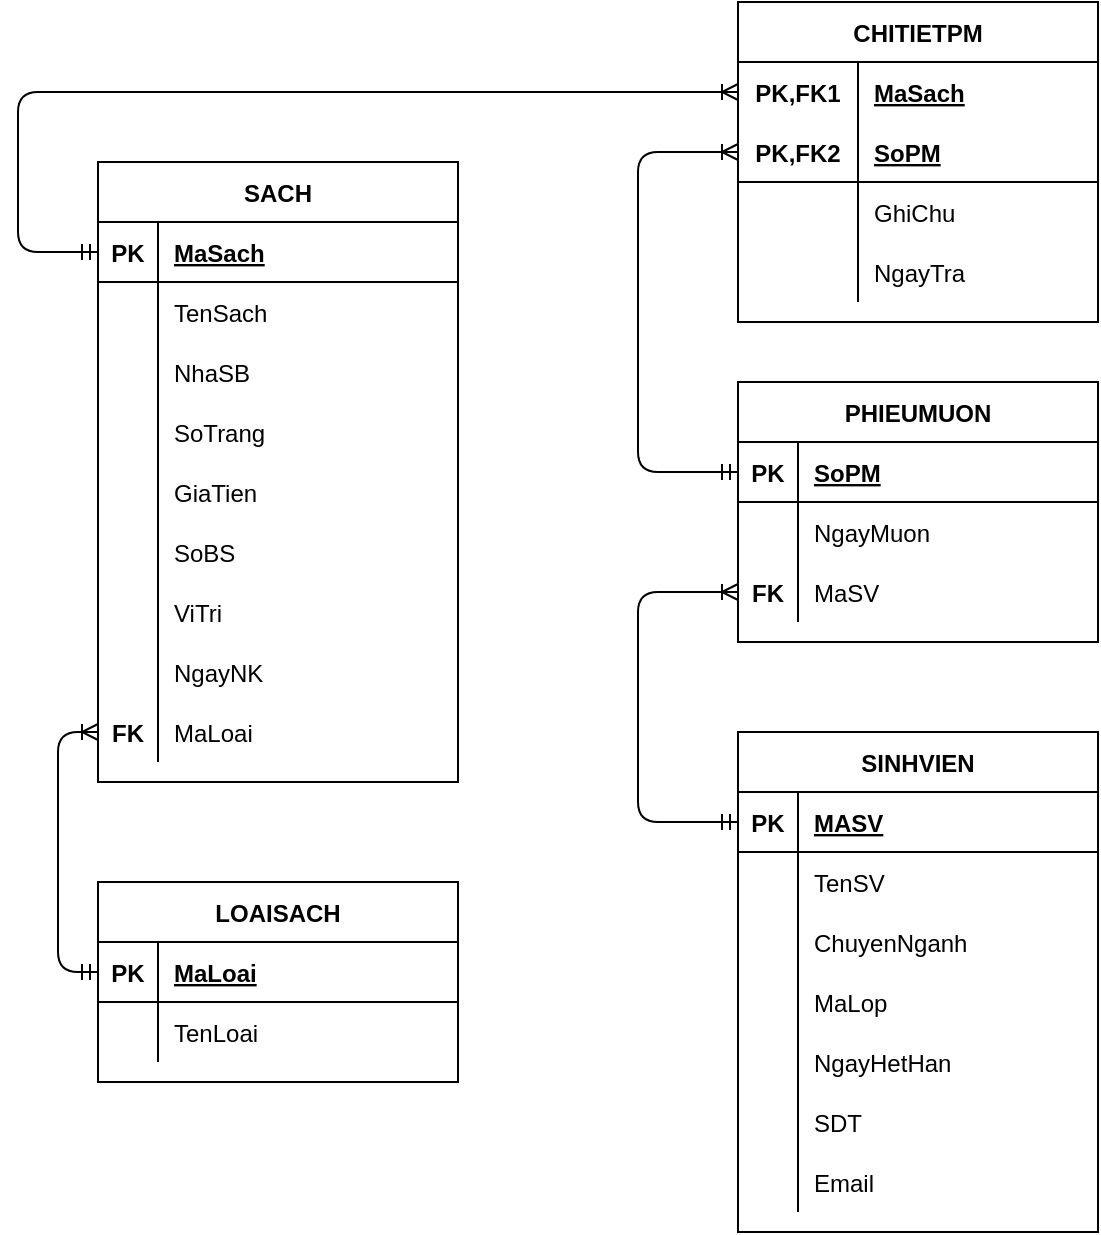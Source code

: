 <mxfile version="13.9.9" type="device"><diagram id="7-0WfNHjq7XBX1_NwV8t" name="Page-1"><mxGraphModel dx="1086" dy="807" grid="1" gridSize="10" guides="1" tooltips="1" connect="1" arrows="1" fold="1" page="1" pageScale="1" pageWidth="850" pageHeight="1100" math="0" shadow="0"><root><mxCell id="0"/><mxCell id="1" parent="0"/><mxCell id="T2LfAvXWF-2Y8ufBFMM8-138" value="SACH" style="shape=table;startSize=30;container=1;collapsible=1;childLayout=tableLayout;fixedRows=1;rowLines=0;fontStyle=1;align=center;resizeLast=1;" parent="1" vertex="1"><mxGeometry x="150" y="130" width="180" height="310" as="geometry"/></mxCell><mxCell id="T2LfAvXWF-2Y8ufBFMM8-250" value="" style="shape=partialRectangle;collapsible=0;dropTarget=0;pointerEvents=0;fillColor=none;top=0;left=0;bottom=1;right=0;points=[[0,0.5],[1,0.5]];portConstraint=eastwest;" parent="T2LfAvXWF-2Y8ufBFMM8-138" vertex="1"><mxGeometry y="30" width="180" height="30" as="geometry"/></mxCell><mxCell id="T2LfAvXWF-2Y8ufBFMM8-251" value="PK" style="shape=partialRectangle;connectable=0;fillColor=none;top=0;left=0;bottom=0;right=0;fontStyle=1;overflow=hidden;" parent="T2LfAvXWF-2Y8ufBFMM8-250" vertex="1"><mxGeometry width="30" height="30" as="geometry"/></mxCell><mxCell id="T2LfAvXWF-2Y8ufBFMM8-252" value="MaSach" style="shape=partialRectangle;connectable=0;fillColor=none;top=0;left=0;bottom=0;right=0;align=left;spacingLeft=6;fontStyle=5;overflow=hidden;" parent="T2LfAvXWF-2Y8ufBFMM8-250" vertex="1"><mxGeometry x="30" width="150" height="30" as="geometry"/></mxCell><mxCell id="T2LfAvXWF-2Y8ufBFMM8-142" value="" style="shape=partialRectangle;collapsible=0;dropTarget=0;pointerEvents=0;fillColor=none;top=0;left=0;bottom=0;right=0;points=[[0,0.5],[1,0.5]];portConstraint=eastwest;" parent="T2LfAvXWF-2Y8ufBFMM8-138" vertex="1"><mxGeometry y="60" width="180" height="30" as="geometry"/></mxCell><mxCell id="T2LfAvXWF-2Y8ufBFMM8-143" value="" style="shape=partialRectangle;connectable=0;fillColor=none;top=0;left=0;bottom=0;right=0;editable=1;overflow=hidden;" parent="T2LfAvXWF-2Y8ufBFMM8-142" vertex="1"><mxGeometry width="30" height="30" as="geometry"/></mxCell><mxCell id="T2LfAvXWF-2Y8ufBFMM8-144" value="TenSach" style="shape=partialRectangle;connectable=0;fillColor=none;top=0;left=0;bottom=0;right=0;align=left;spacingLeft=6;overflow=hidden;" parent="T2LfAvXWF-2Y8ufBFMM8-142" vertex="1"><mxGeometry x="30" width="150" height="30" as="geometry"/></mxCell><mxCell id="T2LfAvXWF-2Y8ufBFMM8-145" value="" style="shape=partialRectangle;collapsible=0;dropTarget=0;pointerEvents=0;fillColor=none;top=0;left=0;bottom=0;right=0;points=[[0,0.5],[1,0.5]];portConstraint=eastwest;" parent="T2LfAvXWF-2Y8ufBFMM8-138" vertex="1"><mxGeometry y="90" width="180" height="30" as="geometry"/></mxCell><mxCell id="T2LfAvXWF-2Y8ufBFMM8-146" value="" style="shape=partialRectangle;connectable=0;fillColor=none;top=0;left=0;bottom=0;right=0;editable=1;overflow=hidden;" parent="T2LfAvXWF-2Y8ufBFMM8-145" vertex="1"><mxGeometry width="30" height="30" as="geometry"/></mxCell><mxCell id="T2LfAvXWF-2Y8ufBFMM8-147" value="NhaSB" style="shape=partialRectangle;connectable=0;fillColor=none;top=0;left=0;bottom=0;right=0;align=left;spacingLeft=6;overflow=hidden;" parent="T2LfAvXWF-2Y8ufBFMM8-145" vertex="1"><mxGeometry x="30" width="150" height="30" as="geometry"/></mxCell><mxCell id="T2LfAvXWF-2Y8ufBFMM8-148" value="" style="shape=partialRectangle;collapsible=0;dropTarget=0;pointerEvents=0;fillColor=none;top=0;left=0;bottom=0;right=0;points=[[0,0.5],[1,0.5]];portConstraint=eastwest;" parent="T2LfAvXWF-2Y8ufBFMM8-138" vertex="1"><mxGeometry y="120" width="180" height="30" as="geometry"/></mxCell><mxCell id="T2LfAvXWF-2Y8ufBFMM8-149" value="" style="shape=partialRectangle;connectable=0;fillColor=none;top=0;left=0;bottom=0;right=0;editable=1;overflow=hidden;" parent="T2LfAvXWF-2Y8ufBFMM8-148" vertex="1"><mxGeometry width="30" height="30" as="geometry"/></mxCell><mxCell id="T2LfAvXWF-2Y8ufBFMM8-150" value="SoTrang" style="shape=partialRectangle;connectable=0;fillColor=none;top=0;left=0;bottom=0;right=0;align=left;spacingLeft=6;overflow=hidden;" parent="T2LfAvXWF-2Y8ufBFMM8-148" vertex="1"><mxGeometry x="30" width="150" height="30" as="geometry"/></mxCell><mxCell id="T2LfAvXWF-2Y8ufBFMM8-203" value="" style="shape=partialRectangle;collapsible=0;dropTarget=0;pointerEvents=0;fillColor=none;top=0;left=0;bottom=0;right=0;points=[[0,0.5],[1,0.5]];portConstraint=eastwest;" parent="T2LfAvXWF-2Y8ufBFMM8-138" vertex="1"><mxGeometry y="150" width="180" height="30" as="geometry"/></mxCell><mxCell id="T2LfAvXWF-2Y8ufBFMM8-204" value="" style="shape=partialRectangle;connectable=0;fillColor=none;top=0;left=0;bottom=0;right=0;editable=1;overflow=hidden;" parent="T2LfAvXWF-2Y8ufBFMM8-203" vertex="1"><mxGeometry width="30" height="30" as="geometry"/></mxCell><mxCell id="T2LfAvXWF-2Y8ufBFMM8-205" value="GiaTien" style="shape=partialRectangle;connectable=0;fillColor=none;top=0;left=0;bottom=0;right=0;align=left;spacingLeft=6;overflow=hidden;" parent="T2LfAvXWF-2Y8ufBFMM8-203" vertex="1"><mxGeometry x="30" width="150" height="30" as="geometry"/></mxCell><mxCell id="T2LfAvXWF-2Y8ufBFMM8-206" value="" style="shape=partialRectangle;collapsible=0;dropTarget=0;pointerEvents=0;fillColor=none;top=0;left=0;bottom=0;right=0;points=[[0,0.5],[1,0.5]];portConstraint=eastwest;" parent="T2LfAvXWF-2Y8ufBFMM8-138" vertex="1"><mxGeometry y="180" width="180" height="30" as="geometry"/></mxCell><mxCell id="T2LfAvXWF-2Y8ufBFMM8-207" value="" style="shape=partialRectangle;connectable=0;fillColor=none;top=0;left=0;bottom=0;right=0;editable=1;overflow=hidden;" parent="T2LfAvXWF-2Y8ufBFMM8-206" vertex="1"><mxGeometry width="30" height="30" as="geometry"/></mxCell><mxCell id="T2LfAvXWF-2Y8ufBFMM8-208" value="SoBS" style="shape=partialRectangle;connectable=0;fillColor=none;top=0;left=0;bottom=0;right=0;align=left;spacingLeft=6;overflow=hidden;" parent="T2LfAvXWF-2Y8ufBFMM8-206" vertex="1"><mxGeometry x="30" width="150" height="30" as="geometry"/></mxCell><mxCell id="T2LfAvXWF-2Y8ufBFMM8-209" value="" style="shape=partialRectangle;collapsible=0;dropTarget=0;pointerEvents=0;fillColor=none;top=0;left=0;bottom=0;right=0;points=[[0,0.5],[1,0.5]];portConstraint=eastwest;" parent="T2LfAvXWF-2Y8ufBFMM8-138" vertex="1"><mxGeometry y="210" width="180" height="30" as="geometry"/></mxCell><mxCell id="T2LfAvXWF-2Y8ufBFMM8-210" value="" style="shape=partialRectangle;connectable=0;fillColor=none;top=0;left=0;bottom=0;right=0;editable=1;overflow=hidden;" parent="T2LfAvXWF-2Y8ufBFMM8-209" vertex="1"><mxGeometry width="30" height="30" as="geometry"/></mxCell><mxCell id="T2LfAvXWF-2Y8ufBFMM8-211" value="ViTri" style="shape=partialRectangle;connectable=0;fillColor=none;top=0;left=0;bottom=0;right=0;align=left;spacingLeft=6;overflow=hidden;" parent="T2LfAvXWF-2Y8ufBFMM8-209" vertex="1"><mxGeometry x="30" width="150" height="30" as="geometry"/></mxCell><mxCell id="T2LfAvXWF-2Y8ufBFMM8-212" value="" style="shape=partialRectangle;collapsible=0;dropTarget=0;pointerEvents=0;fillColor=none;top=0;left=0;bottom=0;right=0;points=[[0,0.5],[1,0.5]];portConstraint=eastwest;" parent="T2LfAvXWF-2Y8ufBFMM8-138" vertex="1"><mxGeometry y="240" width="180" height="30" as="geometry"/></mxCell><mxCell id="T2LfAvXWF-2Y8ufBFMM8-213" value="" style="shape=partialRectangle;connectable=0;fillColor=none;top=0;left=0;bottom=0;right=0;editable=1;overflow=hidden;" parent="T2LfAvXWF-2Y8ufBFMM8-212" vertex="1"><mxGeometry width="30" height="30" as="geometry"/></mxCell><mxCell id="T2LfAvXWF-2Y8ufBFMM8-214" value="NgayNK" style="shape=partialRectangle;connectable=0;fillColor=none;top=0;left=0;bottom=0;right=0;align=left;spacingLeft=6;overflow=hidden;" parent="T2LfAvXWF-2Y8ufBFMM8-212" vertex="1"><mxGeometry x="30" width="150" height="30" as="geometry"/></mxCell><mxCell id="T2LfAvXWF-2Y8ufBFMM8-215" value="" style="shape=partialRectangle;collapsible=0;dropTarget=0;pointerEvents=0;fillColor=none;top=0;left=0;bottom=0;right=0;points=[[0,0.5],[1,0.5]];portConstraint=eastwest;" parent="T2LfAvXWF-2Y8ufBFMM8-138" vertex="1"><mxGeometry y="270" width="180" height="30" as="geometry"/></mxCell><mxCell id="T2LfAvXWF-2Y8ufBFMM8-216" value="FK" style="shape=partialRectangle;connectable=0;fillColor=none;top=0;left=0;bottom=0;right=0;editable=1;overflow=hidden;fontStyle=1" parent="T2LfAvXWF-2Y8ufBFMM8-215" vertex="1"><mxGeometry width="30" height="30" as="geometry"/></mxCell><mxCell id="T2LfAvXWF-2Y8ufBFMM8-217" value="MaLoai" style="shape=partialRectangle;connectable=0;fillColor=none;top=0;left=0;bottom=0;right=0;align=left;spacingLeft=6;overflow=hidden;" parent="T2LfAvXWF-2Y8ufBFMM8-215" vertex="1"><mxGeometry x="30" width="150" height="30" as="geometry"/></mxCell><mxCell id="T2LfAvXWF-2Y8ufBFMM8-164" value="SINHVIEN" style="shape=table;startSize=30;container=1;collapsible=1;childLayout=tableLayout;fixedRows=1;rowLines=0;fontStyle=1;align=center;resizeLast=1;" parent="1" vertex="1"><mxGeometry x="470" y="415" width="180" height="250" as="geometry"/></mxCell><mxCell id="T2LfAvXWF-2Y8ufBFMM8-165" value="" style="shape=partialRectangle;collapsible=0;dropTarget=0;pointerEvents=0;fillColor=none;top=0;left=0;bottom=1;right=0;points=[[0,0.5],[1,0.5]];portConstraint=eastwest;" parent="T2LfAvXWF-2Y8ufBFMM8-164" vertex="1"><mxGeometry y="30" width="180" height="30" as="geometry"/></mxCell><mxCell id="T2LfAvXWF-2Y8ufBFMM8-166" value="PK" style="shape=partialRectangle;connectable=0;fillColor=none;top=0;left=0;bottom=0;right=0;fontStyle=1;overflow=hidden;" parent="T2LfAvXWF-2Y8ufBFMM8-165" vertex="1"><mxGeometry width="30" height="30" as="geometry"/></mxCell><mxCell id="T2LfAvXWF-2Y8ufBFMM8-167" value="MASV" style="shape=partialRectangle;connectable=0;fillColor=none;top=0;left=0;bottom=0;right=0;align=left;spacingLeft=6;fontStyle=5;overflow=hidden;" parent="T2LfAvXWF-2Y8ufBFMM8-165" vertex="1"><mxGeometry x="30" width="150" height="30" as="geometry"/></mxCell><mxCell id="T2LfAvXWF-2Y8ufBFMM8-168" value="" style="shape=partialRectangle;collapsible=0;dropTarget=0;pointerEvents=0;fillColor=none;top=0;left=0;bottom=0;right=0;points=[[0,0.5],[1,0.5]];portConstraint=eastwest;" parent="T2LfAvXWF-2Y8ufBFMM8-164" vertex="1"><mxGeometry y="60" width="180" height="30" as="geometry"/></mxCell><mxCell id="T2LfAvXWF-2Y8ufBFMM8-169" value="" style="shape=partialRectangle;connectable=0;fillColor=none;top=0;left=0;bottom=0;right=0;editable=1;overflow=hidden;" parent="T2LfAvXWF-2Y8ufBFMM8-168" vertex="1"><mxGeometry width="30" height="30" as="geometry"/></mxCell><mxCell id="T2LfAvXWF-2Y8ufBFMM8-170" value="TenSV" style="shape=partialRectangle;connectable=0;fillColor=none;top=0;left=0;bottom=0;right=0;align=left;spacingLeft=6;overflow=hidden;" parent="T2LfAvXWF-2Y8ufBFMM8-168" vertex="1"><mxGeometry x="30" width="150" height="30" as="geometry"/></mxCell><mxCell id="T2LfAvXWF-2Y8ufBFMM8-171" value="" style="shape=partialRectangle;collapsible=0;dropTarget=0;pointerEvents=0;fillColor=none;top=0;left=0;bottom=0;right=0;points=[[0,0.5],[1,0.5]];portConstraint=eastwest;" parent="T2LfAvXWF-2Y8ufBFMM8-164" vertex="1"><mxGeometry y="90" width="180" height="30" as="geometry"/></mxCell><mxCell id="T2LfAvXWF-2Y8ufBFMM8-172" value="" style="shape=partialRectangle;connectable=0;fillColor=none;top=0;left=0;bottom=0;right=0;editable=1;overflow=hidden;" parent="T2LfAvXWF-2Y8ufBFMM8-171" vertex="1"><mxGeometry width="30" height="30" as="geometry"/></mxCell><mxCell id="T2LfAvXWF-2Y8ufBFMM8-173" value="ChuyenNganh" style="shape=partialRectangle;connectable=0;fillColor=none;top=0;left=0;bottom=0;right=0;align=left;spacingLeft=6;overflow=hidden;" parent="T2LfAvXWF-2Y8ufBFMM8-171" vertex="1"><mxGeometry x="30" width="150" height="30" as="geometry"/></mxCell><mxCell id="T2LfAvXWF-2Y8ufBFMM8-174" value="" style="shape=partialRectangle;collapsible=0;dropTarget=0;pointerEvents=0;fillColor=none;top=0;left=0;bottom=0;right=0;points=[[0,0.5],[1,0.5]];portConstraint=eastwest;" parent="T2LfAvXWF-2Y8ufBFMM8-164" vertex="1"><mxGeometry y="120" width="180" height="30" as="geometry"/></mxCell><mxCell id="T2LfAvXWF-2Y8ufBFMM8-175" value="" style="shape=partialRectangle;connectable=0;fillColor=none;top=0;left=0;bottom=0;right=0;editable=1;overflow=hidden;" parent="T2LfAvXWF-2Y8ufBFMM8-174" vertex="1"><mxGeometry width="30" height="30" as="geometry"/></mxCell><mxCell id="T2LfAvXWF-2Y8ufBFMM8-176" value="MaLop" style="shape=partialRectangle;connectable=0;fillColor=none;top=0;left=0;bottom=0;right=0;align=left;spacingLeft=6;overflow=hidden;" parent="T2LfAvXWF-2Y8ufBFMM8-174" vertex="1"><mxGeometry x="30" width="150" height="30" as="geometry"/></mxCell><mxCell id="T2LfAvXWF-2Y8ufBFMM8-233" value="" style="shape=partialRectangle;collapsible=0;dropTarget=0;pointerEvents=0;fillColor=none;top=0;left=0;bottom=0;right=0;points=[[0,0.5],[1,0.5]];portConstraint=eastwest;" parent="T2LfAvXWF-2Y8ufBFMM8-164" vertex="1"><mxGeometry y="150" width="180" height="30" as="geometry"/></mxCell><mxCell id="T2LfAvXWF-2Y8ufBFMM8-234" value="" style="shape=partialRectangle;connectable=0;fillColor=none;top=0;left=0;bottom=0;right=0;editable=1;overflow=hidden;" parent="T2LfAvXWF-2Y8ufBFMM8-233" vertex="1"><mxGeometry width="30" height="30" as="geometry"/></mxCell><mxCell id="T2LfAvXWF-2Y8ufBFMM8-235" value="NgayHetHan" style="shape=partialRectangle;connectable=0;fillColor=none;top=0;left=0;bottom=0;right=0;align=left;spacingLeft=6;overflow=hidden;" parent="T2LfAvXWF-2Y8ufBFMM8-233" vertex="1"><mxGeometry x="30" width="150" height="30" as="geometry"/></mxCell><mxCell id="T2LfAvXWF-2Y8ufBFMM8-236" value="" style="shape=partialRectangle;collapsible=0;dropTarget=0;pointerEvents=0;fillColor=none;top=0;left=0;bottom=0;right=0;points=[[0,0.5],[1,0.5]];portConstraint=eastwest;" parent="T2LfAvXWF-2Y8ufBFMM8-164" vertex="1"><mxGeometry y="180" width="180" height="30" as="geometry"/></mxCell><mxCell id="T2LfAvXWF-2Y8ufBFMM8-237" value="" style="shape=partialRectangle;connectable=0;fillColor=none;top=0;left=0;bottom=0;right=0;editable=1;overflow=hidden;" parent="T2LfAvXWF-2Y8ufBFMM8-236" vertex="1"><mxGeometry width="30" height="30" as="geometry"/></mxCell><mxCell id="T2LfAvXWF-2Y8ufBFMM8-238" value="SDT" style="shape=partialRectangle;connectable=0;fillColor=none;top=0;left=0;bottom=0;right=0;align=left;spacingLeft=6;overflow=hidden;" parent="T2LfAvXWF-2Y8ufBFMM8-236" vertex="1"><mxGeometry x="30" width="150" height="30" as="geometry"/></mxCell><mxCell id="T2LfAvXWF-2Y8ufBFMM8-239" value="" style="shape=partialRectangle;collapsible=0;dropTarget=0;pointerEvents=0;fillColor=none;top=0;left=0;bottom=0;right=0;points=[[0,0.5],[1,0.5]];portConstraint=eastwest;" parent="T2LfAvXWF-2Y8ufBFMM8-164" vertex="1"><mxGeometry y="210" width="180" height="30" as="geometry"/></mxCell><mxCell id="T2LfAvXWF-2Y8ufBFMM8-240" value="" style="shape=partialRectangle;connectable=0;fillColor=none;top=0;left=0;bottom=0;right=0;editable=1;overflow=hidden;" parent="T2LfAvXWF-2Y8ufBFMM8-239" vertex="1"><mxGeometry width="30" height="30" as="geometry"/></mxCell><mxCell id="T2LfAvXWF-2Y8ufBFMM8-241" value="Email" style="shape=partialRectangle;connectable=0;fillColor=none;top=0;left=0;bottom=0;right=0;align=left;spacingLeft=6;overflow=hidden;" parent="T2LfAvXWF-2Y8ufBFMM8-239" vertex="1"><mxGeometry x="30" width="150" height="30" as="geometry"/></mxCell><mxCell id="T2LfAvXWF-2Y8ufBFMM8-177" value="PHIEUMUON" style="shape=table;startSize=30;container=1;collapsible=1;childLayout=tableLayout;fixedRows=1;rowLines=0;fontStyle=1;align=center;resizeLast=1;" parent="1" vertex="1"><mxGeometry x="470" y="240" width="180" height="130" as="geometry"/></mxCell><mxCell id="T2LfAvXWF-2Y8ufBFMM8-178" value="" style="shape=partialRectangle;collapsible=0;dropTarget=0;pointerEvents=0;fillColor=none;top=0;left=0;bottom=1;right=0;points=[[0,0.5],[1,0.5]];portConstraint=eastwest;" parent="T2LfAvXWF-2Y8ufBFMM8-177" vertex="1"><mxGeometry y="30" width="180" height="30" as="geometry"/></mxCell><mxCell id="T2LfAvXWF-2Y8ufBFMM8-179" value="PK" style="shape=partialRectangle;connectable=0;fillColor=none;top=0;left=0;bottom=0;right=0;fontStyle=1;overflow=hidden;" parent="T2LfAvXWF-2Y8ufBFMM8-178" vertex="1"><mxGeometry width="30" height="30" as="geometry"/></mxCell><mxCell id="T2LfAvXWF-2Y8ufBFMM8-180" value="SoPM" style="shape=partialRectangle;connectable=0;fillColor=none;top=0;left=0;bottom=0;right=0;align=left;spacingLeft=6;fontStyle=5;overflow=hidden;" parent="T2LfAvXWF-2Y8ufBFMM8-178" vertex="1"><mxGeometry x="30" width="150" height="30" as="geometry"/></mxCell><mxCell id="T2LfAvXWF-2Y8ufBFMM8-184" value="" style="shape=partialRectangle;collapsible=0;dropTarget=0;pointerEvents=0;fillColor=none;top=0;left=0;bottom=0;right=0;points=[[0,0.5],[1,0.5]];portConstraint=eastwest;" parent="T2LfAvXWF-2Y8ufBFMM8-177" vertex="1"><mxGeometry y="60" width="180" height="30" as="geometry"/></mxCell><mxCell id="T2LfAvXWF-2Y8ufBFMM8-185" value="" style="shape=partialRectangle;connectable=0;fillColor=none;top=0;left=0;bottom=0;right=0;editable=1;overflow=hidden;" parent="T2LfAvXWF-2Y8ufBFMM8-184" vertex="1"><mxGeometry width="30" height="30" as="geometry"/></mxCell><mxCell id="T2LfAvXWF-2Y8ufBFMM8-186" value="NgayMuon" style="shape=partialRectangle;connectable=0;fillColor=none;top=0;left=0;bottom=0;right=0;align=left;spacingLeft=6;overflow=hidden;" parent="T2LfAvXWF-2Y8ufBFMM8-184" vertex="1"><mxGeometry x="30" width="150" height="30" as="geometry"/></mxCell><mxCell id="T2LfAvXWF-2Y8ufBFMM8-230" value="" style="shape=partialRectangle;collapsible=0;dropTarget=0;pointerEvents=0;fillColor=none;top=0;left=0;bottom=0;right=0;points=[[0,0.5],[1,0.5]];portConstraint=eastwest;" parent="T2LfAvXWF-2Y8ufBFMM8-177" vertex="1"><mxGeometry y="90" width="180" height="30" as="geometry"/></mxCell><mxCell id="T2LfAvXWF-2Y8ufBFMM8-231" value="FK" style="shape=partialRectangle;connectable=0;fillColor=none;top=0;left=0;bottom=0;right=0;editable=1;overflow=hidden;fontStyle=1" parent="T2LfAvXWF-2Y8ufBFMM8-230" vertex="1"><mxGeometry width="30" height="30" as="geometry"/></mxCell><mxCell id="T2LfAvXWF-2Y8ufBFMM8-232" value="MaSV" style="shape=partialRectangle;connectable=0;fillColor=none;top=0;left=0;bottom=0;right=0;align=left;spacingLeft=6;overflow=hidden;" parent="T2LfAvXWF-2Y8ufBFMM8-230" vertex="1"><mxGeometry x="30" width="150" height="30" as="geometry"/></mxCell><mxCell id="T2LfAvXWF-2Y8ufBFMM8-190" value="LOAISACH" style="shape=table;startSize=30;container=1;collapsible=1;childLayout=tableLayout;fixedRows=1;rowLines=0;fontStyle=1;align=center;resizeLast=1;" parent="1" vertex="1"><mxGeometry x="150" y="490" width="180" height="100" as="geometry"/></mxCell><mxCell id="T2LfAvXWF-2Y8ufBFMM8-191" value="" style="shape=partialRectangle;collapsible=0;dropTarget=0;pointerEvents=0;fillColor=none;top=0;left=0;bottom=1;right=0;points=[[0,0.5],[1,0.5]];portConstraint=eastwest;" parent="T2LfAvXWF-2Y8ufBFMM8-190" vertex="1"><mxGeometry y="30" width="180" height="30" as="geometry"/></mxCell><mxCell id="T2LfAvXWF-2Y8ufBFMM8-192" value="PK" style="shape=partialRectangle;connectable=0;fillColor=none;top=0;left=0;bottom=0;right=0;fontStyle=1;overflow=hidden;" parent="T2LfAvXWF-2Y8ufBFMM8-191" vertex="1"><mxGeometry width="30" height="30" as="geometry"/></mxCell><mxCell id="T2LfAvXWF-2Y8ufBFMM8-193" value="MaLoai" style="shape=partialRectangle;connectable=0;fillColor=none;top=0;left=0;bottom=0;right=0;align=left;spacingLeft=6;fontStyle=5;overflow=hidden;" parent="T2LfAvXWF-2Y8ufBFMM8-191" vertex="1"><mxGeometry x="30" width="150" height="30" as="geometry"/></mxCell><mxCell id="T2LfAvXWF-2Y8ufBFMM8-194" value="" style="shape=partialRectangle;collapsible=0;dropTarget=0;pointerEvents=0;fillColor=none;top=0;left=0;bottom=0;right=0;points=[[0,0.5],[1,0.5]];portConstraint=eastwest;" parent="T2LfAvXWF-2Y8ufBFMM8-190" vertex="1"><mxGeometry y="60" width="180" height="30" as="geometry"/></mxCell><mxCell id="T2LfAvXWF-2Y8ufBFMM8-195" value="" style="shape=partialRectangle;connectable=0;fillColor=none;top=0;left=0;bottom=0;right=0;editable=1;overflow=hidden;" parent="T2LfAvXWF-2Y8ufBFMM8-194" vertex="1"><mxGeometry width="30" height="30" as="geometry"/></mxCell><mxCell id="T2LfAvXWF-2Y8ufBFMM8-196" value="TenLoai" style="shape=partialRectangle;connectable=0;fillColor=none;top=0;left=0;bottom=0;right=0;align=left;spacingLeft=6;overflow=hidden;" parent="T2LfAvXWF-2Y8ufBFMM8-194" vertex="1"><mxGeometry x="30" width="150" height="30" as="geometry"/></mxCell><mxCell id="T2LfAvXWF-2Y8ufBFMM8-249" value="" style="fontSize=12;html=1;endArrow=ERoneToMany;startArrow=ERmandOne;exitX=0;exitY=0.5;exitDx=0;exitDy=0;entryX=0;entryY=0.5;entryDx=0;entryDy=0;edgeStyle=elbowEdgeStyle;" parent="1" source="T2LfAvXWF-2Y8ufBFMM8-191" target="T2LfAvXWF-2Y8ufBFMM8-215" edge="1"><mxGeometry width="100" height="100" relative="1" as="geometry"><mxPoint x="450" y="30" as="sourcePoint"/><mxPoint x="150" y="160" as="targetPoint"/><Array as="points"><mxPoint x="130" y="140"/></Array></mxGeometry></mxCell><mxCell id="T2LfAvXWF-2Y8ufBFMM8-259" value="CHITIETPM" style="shape=table;startSize=30;container=1;collapsible=1;childLayout=tableLayout;fixedRows=1;rowLines=0;fontStyle=1;align=center;resizeLast=1;" parent="1" vertex="1"><mxGeometry x="470" y="50" width="180" height="160" as="geometry"/></mxCell><mxCell id="T2LfAvXWF-2Y8ufBFMM8-260" value="" style="shape=partialRectangle;collapsible=0;dropTarget=0;pointerEvents=0;fillColor=none;top=0;left=0;bottom=0;right=0;points=[[0,0.5],[1,0.5]];portConstraint=eastwest;" parent="T2LfAvXWF-2Y8ufBFMM8-259" vertex="1"><mxGeometry y="30" width="180" height="30" as="geometry"/></mxCell><mxCell id="T2LfAvXWF-2Y8ufBFMM8-261" value="PK,FK1" style="shape=partialRectangle;connectable=0;fillColor=none;top=0;left=0;bottom=0;right=0;fontStyle=1;overflow=hidden;" parent="T2LfAvXWF-2Y8ufBFMM8-260" vertex="1"><mxGeometry width="60" height="30" as="geometry"/></mxCell><mxCell id="T2LfAvXWF-2Y8ufBFMM8-262" value="MaSach" style="shape=partialRectangle;connectable=0;fillColor=none;top=0;left=0;bottom=0;right=0;align=left;spacingLeft=6;fontStyle=5;overflow=hidden;" parent="T2LfAvXWF-2Y8ufBFMM8-260" vertex="1"><mxGeometry x="60" width="120" height="30" as="geometry"/></mxCell><mxCell id="T2LfAvXWF-2Y8ufBFMM8-263" value="" style="shape=partialRectangle;collapsible=0;dropTarget=0;pointerEvents=0;fillColor=none;top=0;left=0;bottom=1;right=0;points=[[0,0.5],[1,0.5]];portConstraint=eastwest;" parent="T2LfAvXWF-2Y8ufBFMM8-259" vertex="1"><mxGeometry y="60" width="180" height="30" as="geometry"/></mxCell><mxCell id="T2LfAvXWF-2Y8ufBFMM8-264" value="PK,FK2" style="shape=partialRectangle;connectable=0;fillColor=none;top=0;left=0;bottom=0;right=0;fontStyle=1;overflow=hidden;" parent="T2LfAvXWF-2Y8ufBFMM8-263" vertex="1"><mxGeometry width="60" height="30" as="geometry"/></mxCell><mxCell id="T2LfAvXWF-2Y8ufBFMM8-265" value="SoPM" style="shape=partialRectangle;connectable=0;fillColor=none;top=0;left=0;bottom=0;right=0;align=left;spacingLeft=6;fontStyle=5;overflow=hidden;" parent="T2LfAvXWF-2Y8ufBFMM8-263" vertex="1"><mxGeometry x="60" width="120" height="30" as="geometry"/></mxCell><mxCell id="T2LfAvXWF-2Y8ufBFMM8-266" value="" style="shape=partialRectangle;collapsible=0;dropTarget=0;pointerEvents=0;fillColor=none;top=0;left=0;bottom=0;right=0;points=[[0,0.5],[1,0.5]];portConstraint=eastwest;" parent="T2LfAvXWF-2Y8ufBFMM8-259" vertex="1"><mxGeometry y="90" width="180" height="30" as="geometry"/></mxCell><mxCell id="T2LfAvXWF-2Y8ufBFMM8-267" value="" style="shape=partialRectangle;connectable=0;fillColor=none;top=0;left=0;bottom=0;right=0;editable=1;overflow=hidden;" parent="T2LfAvXWF-2Y8ufBFMM8-266" vertex="1"><mxGeometry width="60" height="30" as="geometry"/></mxCell><mxCell id="T2LfAvXWF-2Y8ufBFMM8-268" value="GhiChu" style="shape=partialRectangle;connectable=0;fillColor=none;top=0;left=0;bottom=0;right=0;align=left;spacingLeft=6;overflow=hidden;" parent="T2LfAvXWF-2Y8ufBFMM8-266" vertex="1"><mxGeometry x="60" width="120" height="30" as="geometry"/></mxCell><mxCell id="T2LfAvXWF-2Y8ufBFMM8-305" value="" style="shape=partialRectangle;collapsible=0;dropTarget=0;pointerEvents=0;fillColor=none;top=0;left=0;bottom=0;right=0;points=[[0,0.5],[1,0.5]];portConstraint=eastwest;" parent="T2LfAvXWF-2Y8ufBFMM8-259" vertex="1"><mxGeometry y="120" width="180" height="30" as="geometry"/></mxCell><mxCell id="T2LfAvXWF-2Y8ufBFMM8-306" value="" style="shape=partialRectangle;connectable=0;fillColor=none;top=0;left=0;bottom=0;right=0;editable=1;overflow=hidden;" parent="T2LfAvXWF-2Y8ufBFMM8-305" vertex="1"><mxGeometry width="60" height="30" as="geometry"/></mxCell><mxCell id="T2LfAvXWF-2Y8ufBFMM8-307" value="NgayTra" style="shape=partialRectangle;connectable=0;fillColor=none;top=0;left=0;bottom=0;right=0;align=left;spacingLeft=6;overflow=hidden;" parent="T2LfAvXWF-2Y8ufBFMM8-305" vertex="1"><mxGeometry x="60" width="120" height="30" as="geometry"/></mxCell><mxCell id="T2LfAvXWF-2Y8ufBFMM8-272" value="" style="edgeStyle=elbowEdgeStyle;fontSize=12;html=1;endArrow=ERoneToMany;startArrow=ERmandOne;exitX=0;exitY=0.5;exitDx=0;exitDy=0;entryX=0;entryY=0.5;entryDx=0;entryDy=0;" parent="1" source="T2LfAvXWF-2Y8ufBFMM8-250" target="T2LfAvXWF-2Y8ufBFMM8-260" edge="1"><mxGeometry width="100" height="100" relative="1" as="geometry"><mxPoint x="470" y="360" as="sourcePoint"/><mxPoint x="540" y="330" as="targetPoint"/><Array as="points"><mxPoint x="110" y="50"/></Array></mxGeometry></mxCell><mxCell id="T2LfAvXWF-2Y8ufBFMM8-273" value="" style="edgeStyle=elbowEdgeStyle;fontSize=12;html=1;endArrow=ERoneToMany;startArrow=ERmandOne;exitX=0;exitY=0.5;exitDx=0;exitDy=0;" parent="1" source="T2LfAvXWF-2Y8ufBFMM8-178" target="T2LfAvXWF-2Y8ufBFMM8-263" edge="1"><mxGeometry width="100" height="100" relative="1" as="geometry"><mxPoint x="360" y="470" as="sourcePoint"/><mxPoint x="460" y="370" as="targetPoint"/><Array as="points"><mxPoint x="420" y="198"/></Array></mxGeometry></mxCell><mxCell id="T2LfAvXWF-2Y8ufBFMM8-274" value="" style="edgeStyle=elbowEdgeStyle;fontSize=12;html=1;endArrow=ERoneToMany;startArrow=ERmandOne;exitX=0;exitY=0.5;exitDx=0;exitDy=0;entryX=0;entryY=0.5;entryDx=0;entryDy=0;" parent="1" source="T2LfAvXWF-2Y8ufBFMM8-165" target="T2LfAvXWF-2Y8ufBFMM8-230" edge="1"><mxGeometry width="100" height="100" relative="1" as="geometry"><mxPoint x="420" y="420" as="sourcePoint"/><mxPoint x="520" y="320" as="targetPoint"/><Array as="points"><mxPoint x="420" y="600"/></Array></mxGeometry></mxCell></root></mxGraphModel></diagram></mxfile>